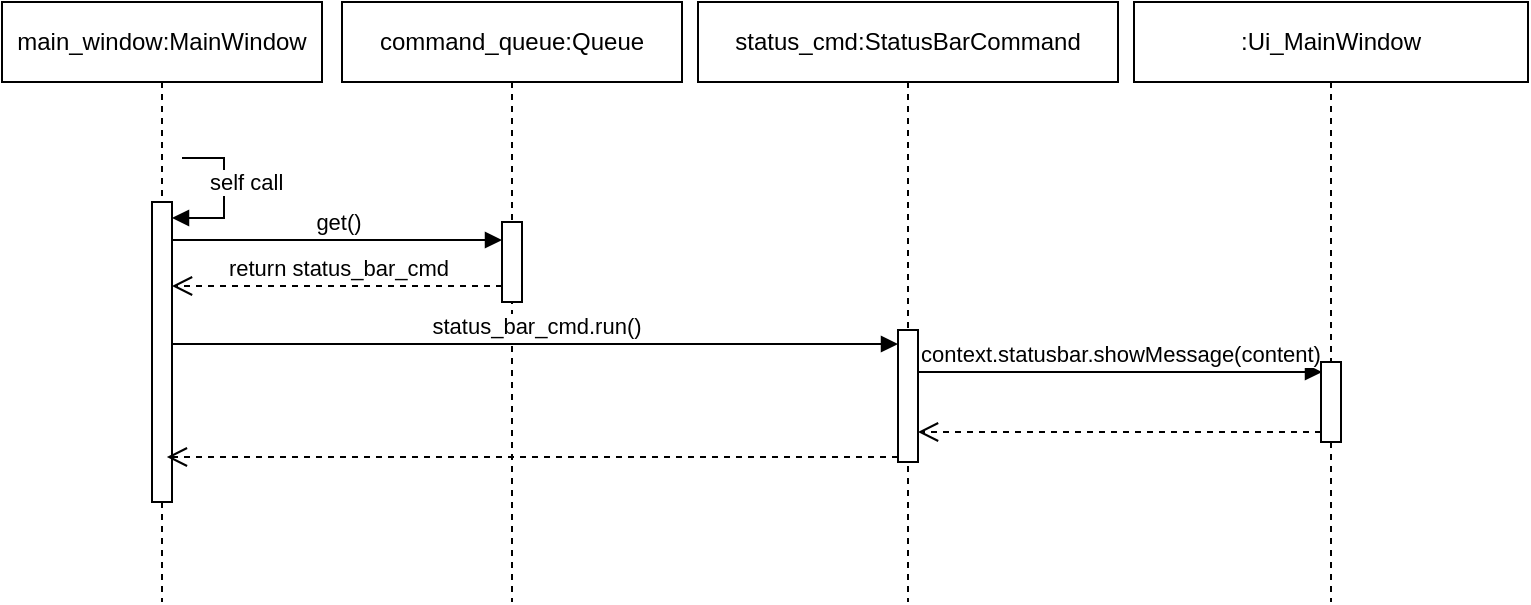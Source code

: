 <mxfile version="24.0.1" type="github">
  <diagram name="Page-1" id="d7fj6ioqYO5WeAR4diIX">
    <mxGraphModel dx="1302" dy="712" grid="1" gridSize="10" guides="1" tooltips="1" connect="1" arrows="1" fold="1" page="1" pageScale="1" pageWidth="850" pageHeight="1100" math="0" shadow="0">
      <root>
        <mxCell id="0" />
        <mxCell id="1" parent="0" />
        <mxCell id="H6wF3iyJ7tNlQ1iesyB3-3" value="command_queue:Queue" style="shape=umlLifeline;perimeter=lifelinePerimeter;whiteSpace=wrap;html=1;container=1;dropTarget=0;collapsible=0;recursiveResize=0;outlineConnect=0;portConstraint=eastwest;newEdgeStyle={&quot;curved&quot;:0,&quot;rounded&quot;:0};" parent="1" vertex="1">
          <mxGeometry x="174" y="5" width="170" height="300" as="geometry" />
        </mxCell>
        <mxCell id="H6wF3iyJ7tNlQ1iesyB3-10" value="" style="html=1;points=[[0,0,0,0,5],[0,1,0,0,-5],[1,0,0,0,5],[1,1,0,0,-5]];perimeter=orthogonalPerimeter;outlineConnect=0;targetShapes=umlLifeline;portConstraint=eastwest;newEdgeStyle={&quot;curved&quot;:0,&quot;rounded&quot;:0};" parent="H6wF3iyJ7tNlQ1iesyB3-3" vertex="1">
          <mxGeometry x="80" y="110" width="10" height="40" as="geometry" />
        </mxCell>
        <mxCell id="H6wF3iyJ7tNlQ1iesyB3-4" value="main_window:MainWindow" style="shape=umlLifeline;perimeter=lifelinePerimeter;whiteSpace=wrap;html=1;container=1;dropTarget=0;collapsible=0;recursiveResize=0;outlineConnect=0;portConstraint=eastwest;newEdgeStyle={&quot;curved&quot;:0,&quot;rounded&quot;:0};" parent="1" vertex="1">
          <mxGeometry x="4" y="5" width="160" height="300" as="geometry" />
        </mxCell>
        <mxCell id="H6wF3iyJ7tNlQ1iesyB3-12" value="" style="html=1;points=[[0,0,0,0,5],[0,1,0,0,-5],[1,0,0,0,5],[1,1,0,0,-5]];perimeter=orthogonalPerimeter;outlineConnect=0;targetShapes=umlLifeline;portConstraint=eastwest;newEdgeStyle={&quot;curved&quot;:0,&quot;rounded&quot;:0};" parent="H6wF3iyJ7tNlQ1iesyB3-4" vertex="1">
          <mxGeometry x="75" y="100" width="10" height="150" as="geometry" />
        </mxCell>
        <mxCell id="H6wF3iyJ7tNlQ1iesyB3-13" value="self call" style="html=1;align=left;spacingLeft=2;endArrow=block;rounded=0;edgeStyle=orthogonalEdgeStyle;curved=0;rounded=0;" parent="H6wF3iyJ7tNlQ1iesyB3-4" target="H6wF3iyJ7tNlQ1iesyB3-12" edge="1">
          <mxGeometry x="-0.143" y="-11" relative="1" as="geometry">
            <mxPoint x="90" y="78" as="sourcePoint" />
            <Array as="points">
              <mxPoint x="111" y="78" />
              <mxPoint x="111" y="108" />
            </Array>
            <mxPoint x="86" y="108" as="targetPoint" />
            <mxPoint as="offset" />
          </mxGeometry>
        </mxCell>
        <mxCell id="H6wF3iyJ7tNlQ1iesyB3-15" value="get()" style="html=1;verticalAlign=bottom;endArrow=block;curved=0;rounded=0;" parent="1" edge="1">
          <mxGeometry width="80" relative="1" as="geometry">
            <mxPoint x="89" y="124" as="sourcePoint" />
            <mxPoint x="254" y="124" as="targetPoint" />
          </mxGeometry>
        </mxCell>
        <mxCell id="H6wF3iyJ7tNlQ1iesyB3-16" value="return status_bar_cmd" style="html=1;verticalAlign=bottom;endArrow=open;dashed=1;endSize=8;curved=0;rounded=0;" parent="1" edge="1">
          <mxGeometry x="-0.001" relative="1" as="geometry">
            <mxPoint x="254" y="147" as="sourcePoint" />
            <mxPoint x="89" y="147" as="targetPoint" />
            <mxPoint as="offset" />
          </mxGeometry>
        </mxCell>
        <mxCell id="H6wF3iyJ7tNlQ1iesyB3-17" value=":Ui_MainWindow" style="shape=umlLifeline;perimeter=lifelinePerimeter;whiteSpace=wrap;html=1;container=1;dropTarget=0;collapsible=0;recursiveResize=0;outlineConnect=0;portConstraint=eastwest;newEdgeStyle={&quot;curved&quot;:0,&quot;rounded&quot;:0};" parent="1" vertex="1">
          <mxGeometry x="570" y="5" width="197" height="300" as="geometry" />
        </mxCell>
        <mxCell id="UXEjHT6S1JPCdApJOyMU-4" value="" style="html=1;points=[[0,0,0,0,5],[0,1,0,0,-5],[1,0,0,0,5],[1,1,0,0,-5]];perimeter=orthogonalPerimeter;outlineConnect=0;targetShapes=umlLifeline;portConstraint=eastwest;newEdgeStyle={&quot;curved&quot;:0,&quot;rounded&quot;:0};" parent="H6wF3iyJ7tNlQ1iesyB3-17" vertex="1">
          <mxGeometry x="93.5" y="180" width="10" height="40" as="geometry" />
        </mxCell>
        <mxCell id="UXEjHT6S1JPCdApJOyMU-1" value="status_cmd:StatusBarCommand" style="shape=umlLifeline;perimeter=lifelinePerimeter;whiteSpace=wrap;html=1;container=1;dropTarget=0;collapsible=0;recursiveResize=0;outlineConnect=0;portConstraint=eastwest;newEdgeStyle={&quot;curved&quot;:0,&quot;rounded&quot;:0};" parent="1" vertex="1">
          <mxGeometry x="352" y="5" width="210" height="300" as="geometry" />
        </mxCell>
        <mxCell id="UXEjHT6S1JPCdApJOyMU-2" value="" style="html=1;points=[[0,0,0,0,5],[0,1,0,0,-5],[1,0,0,0,5],[1,1,0,0,-5]];perimeter=orthogonalPerimeter;outlineConnect=0;targetShapes=umlLifeline;portConstraint=eastwest;newEdgeStyle={&quot;curved&quot;:0,&quot;rounded&quot;:0};" parent="UXEjHT6S1JPCdApJOyMU-1" vertex="1">
          <mxGeometry x="100" y="164" width="10" height="66" as="geometry" />
        </mxCell>
        <mxCell id="UXEjHT6S1JPCdApJOyMU-3" value="status_bar_cmd.run()" style="html=1;verticalAlign=bottom;endArrow=block;curved=0;rounded=0;" parent="1" edge="1">
          <mxGeometry width="80" relative="1" as="geometry">
            <mxPoint x="89" y="176" as="sourcePoint" />
            <mxPoint x="452" y="176" as="targetPoint" />
          </mxGeometry>
        </mxCell>
        <mxCell id="UXEjHT6S1JPCdApJOyMU-6" value="context.statusbar.showMessage(content)" style="html=1;verticalAlign=bottom;endArrow=block;curved=0;rounded=0;" parent="1" edge="1">
          <mxGeometry width="80" relative="1" as="geometry">
            <mxPoint x="462" y="190" as="sourcePoint" />
            <mxPoint x="664" y="190" as="targetPoint" />
          </mxGeometry>
        </mxCell>
        <mxCell id="cI1HaS9C_vD_FfYp8d6C-2" value="" style="html=1;verticalAlign=bottom;endArrow=open;dashed=1;endSize=8;curved=0;rounded=0;exitX=0;exitY=1;exitDx=0;exitDy=-5;exitPerimeter=0;" edge="1" parent="1" source="UXEjHT6S1JPCdApJOyMU-4" target="UXEjHT6S1JPCdApJOyMU-2">
          <mxGeometry x="-0.001" relative="1" as="geometry">
            <mxPoint x="655" y="260" as="sourcePoint" />
            <mxPoint x="490" y="260" as="targetPoint" />
            <mxPoint as="offset" />
          </mxGeometry>
        </mxCell>
        <mxCell id="cI1HaS9C_vD_FfYp8d6C-3" value="" style="html=1;verticalAlign=bottom;endArrow=open;dashed=1;endSize=8;curved=0;rounded=0;entryX=0.743;entryY=0.85;entryDx=0;entryDy=0;entryPerimeter=0;" edge="1" parent="1" source="UXEjHT6S1JPCdApJOyMU-2" target="H6wF3iyJ7tNlQ1iesyB3-12">
          <mxGeometry x="-0.001" relative="1" as="geometry">
            <mxPoint x="366" y="250" as="sourcePoint" />
            <mxPoint x="164" y="250" as="targetPoint" />
            <mxPoint as="offset" />
          </mxGeometry>
        </mxCell>
      </root>
    </mxGraphModel>
  </diagram>
</mxfile>
